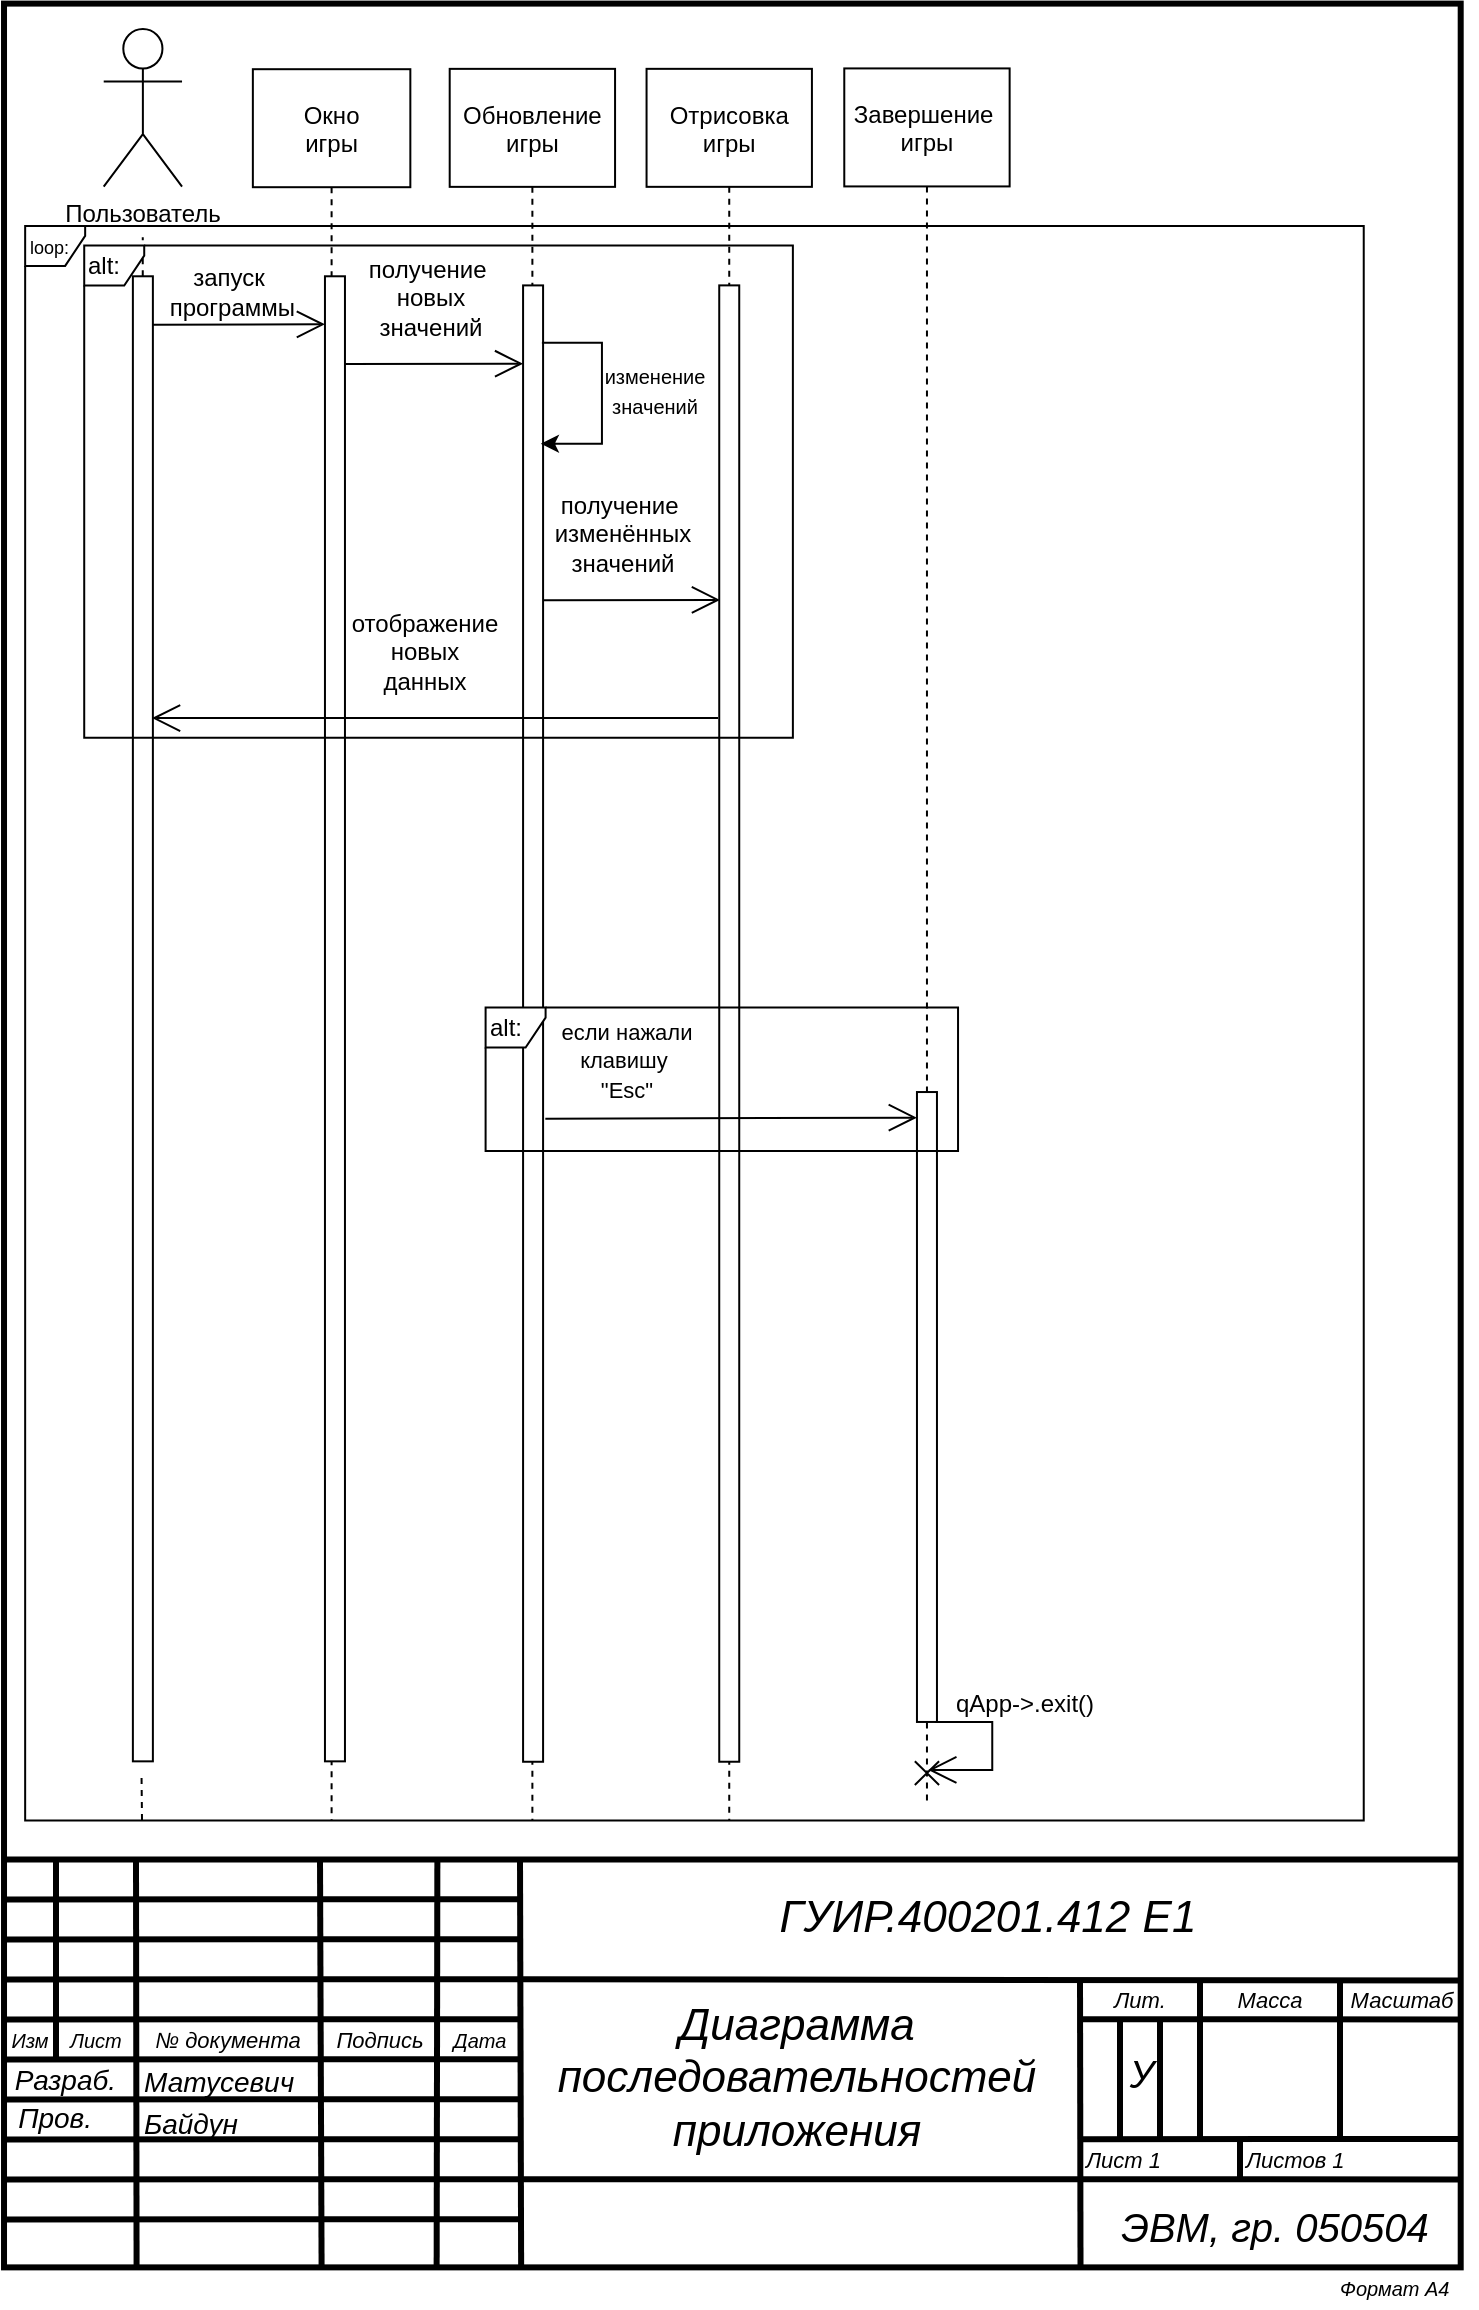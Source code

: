 <mxfile version="15.9.6" type="device"><diagram id="En4j6-4jKoVrG36b--Xj" name="Page-2"><mxGraphModel dx="1622" dy="764" grid="1" gridSize="9.842" guides="1" tooltips="1" connect="1" arrows="1" fold="1" page="1" pageScale="1" pageWidth="827" pageHeight="1169" math="0" shadow="0"><root><mxCell id="9OIAy5q9g0EJS28wMBzx-0"/><mxCell id="9OIAy5q9g0EJS28wMBzx-1" parent="9OIAy5q9g0EJS28wMBzx-0"/><mxCell id="9OIAy5q9g0EJS28wMBzx-2" value="" style="rounded=0;whiteSpace=wrap;html=1;strokeWidth=3;fillColor=none;" parent="9OIAy5q9g0EJS28wMBzx-1" vertex="1"><mxGeometry x="78.01" y="16.8" width="728.34" height="1131.89" as="geometry"/></mxCell><mxCell id="9OIAy5q9g0EJS28wMBzx-3" value="&lt;i style=&quot;font-family: &amp;#34;arial&amp;#34; ; font-weight: 400 ; letter-spacing: normal ; text-align: right ; text-indent: 0px ; text-transform: none ; word-spacing: 0px&quot;&gt;&lt;font style=&quot;font-size: 10px&quot;&gt;Формат А4&lt;/font&gt;&lt;/i&gt;" style="text;whiteSpace=wrap;html=1;fontSize=7;fontFamily=Verdana;labelBackgroundColor=none;verticalAlign=middle;" parent="9OIAy5q9g0EJS28wMBzx-1" vertex="1"><mxGeometry x="744.0" y="1148.69" width="59.05" height="19.68" as="geometry"/></mxCell><mxCell id="9OIAy5q9g0EJS28wMBzx-4" style="vsdxID=165;edgeStyle=none;startArrow=none;endArrow=none;startSize=5;endSize=5;strokeWidth=3;strokeColor=#000000;spacingTop=-1;spacingBottom=-1;spacingLeft=-1;spacingRight=-1;verticalAlign=middle;html=1;labelBackgroundColor=#ffffff;rounded=0;" parent="9OIAy5q9g0EJS28wMBzx-1" edge="1"><mxGeometry relative="1" as="geometry"><Array as="points"/><mxPoint x="104.0" y="944.57" as="sourcePoint"/><mxPoint x="104.0" y="1044.57" as="targetPoint"/></mxGeometry></mxCell><mxCell id="9OIAy5q9g0EJS28wMBzx-5" style="vsdxID=163;edgeStyle=none;startArrow=none;endArrow=none;startSize=5;endSize=5;strokeColor=#000000;spacingTop=-1;spacingBottom=-1;spacingLeft=-1;spacingRight=-1;verticalAlign=middle;html=1;labelBackgroundColor=#ffffff;rounded=0;strokeWidth=3;" parent="9OIAy5q9g0EJS28wMBzx-1" edge="1"><mxGeometry relative="1" as="geometry"><mxPoint as="offset"/><Array as="points"/><mxPoint x="78.27" y="1124.69" as="sourcePoint"/><mxPoint x="336" y="1124.57" as="targetPoint"/></mxGeometry></mxCell><mxCell id="9OIAy5q9g0EJS28wMBzx-6" style="vsdxID=162;edgeStyle=none;startArrow=none;endArrow=none;startSize=5;endSize=5;strokeColor=#000000;spacingTop=-1;spacingBottom=-1;spacingLeft=-1;spacingRight=-1;verticalAlign=middle;html=1;labelBackgroundColor=#ffffff;rounded=0;strokeWidth=3;" parent="9OIAy5q9g0EJS28wMBzx-1" edge="1"><mxGeometry relative="1" as="geometry"><mxPoint as="offset"/><Array as="points"/><mxPoint x="78.27" y="1104.69" as="sourcePoint"/><mxPoint x="337.0" y="1104.57" as="targetPoint"/></mxGeometry></mxCell><mxCell id="9OIAy5q9g0EJS28wMBzx-7" style="vsdxID=161;edgeStyle=none;startArrow=none;endArrow=none;startSize=5;endSize=5;strokeColor=#000000;spacingTop=-1;spacingBottom=-1;spacingLeft=-1;spacingRight=-1;verticalAlign=middle;html=1;labelBackgroundColor=#ffffff;rounded=0;strokeWidth=3;" parent="9OIAy5q9g0EJS28wMBzx-1" edge="1"><mxGeometry relative="1" as="geometry"><mxPoint as="offset"/><Array as="points"/><mxPoint x="78.27" y="1084.69" as="sourcePoint"/><mxPoint x="336" y="1084.57" as="targetPoint"/></mxGeometry></mxCell><mxCell id="9OIAy5q9g0EJS28wMBzx-8" style="vsdxID=160;edgeStyle=none;startArrow=none;endArrow=none;startSize=5;endSize=5;strokeColor=#000000;spacingTop=-1;spacingBottom=-1;spacingLeft=-1;spacingRight=-1;verticalAlign=middle;html=1;labelBackgroundColor=#ffffff;rounded=0;strokeWidth=3;" parent="9OIAy5q9g0EJS28wMBzx-1" edge="1"><mxGeometry relative="1" as="geometry"><mxPoint as="offset"/><Array as="points"/><mxPoint x="78.27" y="1064.69" as="sourcePoint"/><mxPoint x="336" y="1064.57" as="targetPoint"/></mxGeometry></mxCell><mxCell id="9OIAy5q9g0EJS28wMBzx-9" style="vsdxID=159;edgeStyle=none;startArrow=none;endArrow=none;startSize=5;endSize=5;strokeWidth=3;strokeColor=#000000;spacingTop=-1;spacingBottom=-1;spacingLeft=-1;spacingRight=-1;verticalAlign=middle;html=1;labelBackgroundColor=#ffffff;rounded=0;" parent="9OIAy5q9g0EJS28wMBzx-1" edge="1"><mxGeometry relative="1" as="geometry"><mxPoint as="offset"/><Array as="points"/><mxPoint x="78.27" y="1044.69" as="sourcePoint"/><mxPoint x="336" y="1044.57" as="targetPoint"/></mxGeometry></mxCell><mxCell id="9OIAy5q9g0EJS28wMBzx-10" style="vsdxID=158;edgeStyle=none;startArrow=none;endArrow=none;startSize=5;endSize=5;strokeWidth=3;strokeColor=#000000;spacingTop=-1;spacingBottom=-1;spacingLeft=-1;spacingRight=-1;verticalAlign=middle;html=1;labelBackgroundColor=#ffffff;rounded=0;" parent="9OIAy5q9g0EJS28wMBzx-1" edge="1"><mxGeometry relative="1" as="geometry"><mxPoint as="offset"/><Array as="points"/><mxPoint x="78.27" y="1024.69" as="sourcePoint"/><mxPoint x="336" y="1024.57" as="targetPoint"/></mxGeometry></mxCell><mxCell id="9OIAy5q9g0EJS28wMBzx-11" style="vsdxID=157;edgeStyle=none;startArrow=none;endArrow=none;startSize=5;endSize=5;strokeColor=#000000;spacingTop=-1;spacingBottom=-1;spacingLeft=-1;spacingRight=-1;verticalAlign=middle;html=1;labelBackgroundColor=#ffffff;rounded=0;strokeWidth=3;" parent="9OIAy5q9g0EJS28wMBzx-1" edge="1"><mxGeometry relative="1" as="geometry"><mxPoint as="offset"/><Array as="points"/><mxPoint x="78.27" y="1004.69" as="sourcePoint"/><mxPoint x="336" y="1004.57" as="targetPoint"/></mxGeometry></mxCell><mxCell id="9OIAy5q9g0EJS28wMBzx-12" style="vsdxID=156;edgeStyle=none;startArrow=none;endArrow=none;startSize=5;endSize=5;strokeColor=#000000;spacingTop=-1;spacingBottom=-1;spacingLeft=-1;spacingRight=-1;verticalAlign=middle;html=1;labelBackgroundColor=#ffffff;rounded=0;strokeWidth=3;" parent="9OIAy5q9g0EJS28wMBzx-1" edge="1"><mxGeometry relative="1" as="geometry"><mxPoint as="offset"/><Array as="points"/><mxPoint x="78.27" y="984.69" as="sourcePoint"/><mxPoint x="336" y="984.57" as="targetPoint"/></mxGeometry></mxCell><mxCell id="9OIAy5q9g0EJS28wMBzx-13" style="vsdxID=155;edgeStyle=none;startArrow=none;endArrow=none;startSize=5;endSize=5;strokeColor=#000000;spacingTop=-1;spacingBottom=-1;spacingLeft=-1;spacingRight=-1;verticalAlign=middle;html=1;labelBackgroundColor=#ffffff;rounded=0;strokeWidth=3;" parent="9OIAy5q9g0EJS28wMBzx-1" edge="1"><mxGeometry relative="1" as="geometry"><mxPoint as="offset"/><Array as="points"/><mxPoint x="78.27" y="964.69" as="sourcePoint"/><mxPoint x="336" y="964.57" as="targetPoint"/></mxGeometry></mxCell><mxCell id="9OIAy5q9g0EJS28wMBzx-14" style="vsdxID=154;edgeStyle=none;startArrow=none;endArrow=none;startSize=5;endSize=5;strokeWidth=3;strokeColor=#000000;spacingTop=-1;spacingBottom=-1;spacingLeft=-1;spacingRight=-1;verticalAlign=middle;html=1;labelBackgroundColor=#ffffff;rounded=0;entryX=0.091;entryY=1;entryDx=0;entryDy=0;entryPerimeter=0;" parent="9OIAy5q9g0EJS28wMBzx-1" target="9OIAy5q9g0EJS28wMBzx-2" edge="1"><mxGeometry relative="1" as="geometry"><Array as="points"/><mxPoint x="144.0" y="944.57" as="sourcePoint"/><mxPoint x="144.27" y="1149.69" as="targetPoint"/></mxGeometry></mxCell><mxCell id="9OIAy5q9g0EJS28wMBzx-15" style="vsdxID=153;edgeStyle=none;startArrow=none;endArrow=none;startSize=5;endSize=5;strokeWidth=3;strokeColor=#000000;spacingTop=-1;spacingBottom=-1;spacingLeft=-1;spacingRight=-1;verticalAlign=middle;html=1;labelBackgroundColor=#ffffff;rounded=0;entryX=0.218;entryY=0.999;entryDx=0;entryDy=0;entryPerimeter=0;" parent="9OIAy5q9g0EJS28wMBzx-1" target="9OIAy5q9g0EJS28wMBzx-2" edge="1"><mxGeometry relative="1" as="geometry"><Array as="points"/><mxPoint x="236" y="944.57" as="sourcePoint"/><mxPoint x="236.27" y="1146.69" as="targetPoint"/></mxGeometry></mxCell><mxCell id="9OIAy5q9g0EJS28wMBzx-16" style="vsdxID=152;edgeStyle=none;startArrow=none;endArrow=none;startSize=5;endSize=5;strokeWidth=3;strokeColor=#000000;spacingTop=-1;spacingBottom=-1;spacingLeft=-1;spacingRight=-1;verticalAlign=middle;html=1;labelBackgroundColor=#ffffff;rounded=0;entryX=0.297;entryY=1;entryDx=0;entryDy=0;entryPerimeter=0;" parent="9OIAy5q9g0EJS28wMBzx-1" target="9OIAy5q9g0EJS28wMBzx-2" edge="1"><mxGeometry relative="1" as="geometry"><Array as="points"/><mxPoint x="294.68" y="944.57" as="sourcePoint"/><mxPoint x="294.27" y="1149.69" as="targetPoint"/></mxGeometry></mxCell><mxCell id="9OIAy5q9g0EJS28wMBzx-17" style="vsdxID=151;edgeStyle=none;startArrow=none;endArrow=none;startSize=5;endSize=5;strokeWidth=3;strokeColor=#000000;spacingTop=-1;spacingBottom=-1;spacingLeft=-1;spacingRight=-1;verticalAlign=middle;html=1;labelBackgroundColor=#ffffff;rounded=0;" parent="9OIAy5q9g0EJS28wMBzx-1" edge="1"><mxGeometry relative="1" as="geometry"><Array as="points"/><mxPoint x="746" y="1004.57" as="sourcePoint"/><mxPoint x="746" y="1084.57" as="targetPoint"/></mxGeometry></mxCell><mxCell id="9OIAy5q9g0EJS28wMBzx-18" style="vsdxID=150;edgeStyle=none;startArrow=none;endArrow=none;startSize=5;endSize=5;strokeWidth=3;strokeColor=#000000;spacingTop=-1;spacingBottom=-1;spacingLeft=-1;spacingRight=-1;verticalAlign=middle;html=1;labelBackgroundColor=#ffffff;rounded=0;" parent="9OIAy5q9g0EJS28wMBzx-1" edge="1"><mxGeometry relative="1" as="geometry"><Array as="points"/><mxPoint x="696" y="1084.57" as="sourcePoint"/><mxPoint x="696" y="1104.57" as="targetPoint"/></mxGeometry></mxCell><mxCell id="9OIAy5q9g0EJS28wMBzx-19" style="vsdxID=149;edgeStyle=none;startArrow=none;endArrow=none;startSize=5;endSize=5;strokeColor=#000000;spacingTop=-1;spacingBottom=-1;spacingLeft=-1;spacingRight=-1;verticalAlign=middle;html=1;labelBackgroundColor=#ffffff;rounded=0;strokeWidth=3;" parent="9OIAy5q9g0EJS28wMBzx-1" edge="1"><mxGeometry relative="1" as="geometry"><Array as="points"/><mxPoint x="656" y="1024.57" as="sourcePoint"/><mxPoint x="656" y="1084.57" as="targetPoint"/></mxGeometry></mxCell><mxCell id="9OIAy5q9g0EJS28wMBzx-20" style="vsdxID=148;edgeStyle=none;startArrow=none;endArrow=none;startSize=5;endSize=5;strokeColor=#000000;spacingTop=-1;spacingBottom=-1;spacingLeft=-1;spacingRight=-1;verticalAlign=middle;html=1;labelBackgroundColor=#ffffff;rounded=0;strokeWidth=3;" parent="9OIAy5q9g0EJS28wMBzx-1" edge="1"><mxGeometry relative="1" as="geometry"><Array as="points"/><mxPoint x="636" y="1024.57" as="sourcePoint"/><mxPoint x="636" y="1084.57" as="targetPoint"/></mxGeometry></mxCell><mxCell id="9OIAy5q9g0EJS28wMBzx-21" style="vsdxID=147;edgeStyle=none;startArrow=none;endArrow=none;startSize=5;endSize=5;strokeWidth=3;strokeColor=#000000;spacingTop=-1;spacingBottom=-1;spacingLeft=-1;spacingRight=-1;verticalAlign=middle;html=1;labelBackgroundColor=#ffffff;rounded=0;" parent="9OIAy5q9g0EJS28wMBzx-1" edge="1"><mxGeometry relative="1" as="geometry"><Array as="points"/><mxPoint x="676" y="1004.57" as="sourcePoint"/><mxPoint x="676" y="1084.57" as="targetPoint"/></mxGeometry></mxCell><mxCell id="9OIAy5q9g0EJS28wMBzx-22" style="vsdxID=146;edgeStyle=none;startArrow=none;endArrow=none;startSize=5;endSize=5;strokeWidth=3;strokeColor=#000000;spacingTop=-1;spacingBottom=-1;spacingLeft=-1;spacingRight=-1;verticalAlign=middle;html=1;labelBackgroundColor=#ffffff;rounded=0;entryX=0.929;entryY=-0.131;entryDx=0;entryDy=0;entryPerimeter=0;" parent="9OIAy5q9g0EJS28wMBzx-1" target="9OIAy5q9g0EJS28wMBzx-37" edge="1"><mxGeometry relative="1" as="geometry"><mxPoint as="offset"/><Array as="points"/><mxPoint x="616" y="1084.57" as="sourcePoint"/><mxPoint x="816.0" y="1084.57" as="targetPoint"/></mxGeometry></mxCell><mxCell id="9OIAy5q9g0EJS28wMBzx-23" style="vsdxID=145;edgeStyle=none;startArrow=none;endArrow=none;startSize=5;endSize=5;strokeWidth=3;strokeColor=#000000;spacingTop=-1;spacingBottom=-1;spacingLeft=-1;spacingRight=-1;verticalAlign=middle;html=1;labelBackgroundColor=#ffffff;rounded=0;" parent="9OIAy5q9g0EJS28wMBzx-1" edge="1"><mxGeometry relative="1" as="geometry"><mxPoint as="offset"/><Array as="points"/><mxPoint x="616" y="1024.57" as="sourcePoint"/><mxPoint x="806.27" y="1024.69" as="targetPoint"/></mxGeometry></mxCell><mxCell id="9OIAy5q9g0EJS28wMBzx-24" style="vsdxID=144;edgeStyle=none;startArrow=none;endArrow=none;startSize=5;endSize=5;strokeWidth=3;strokeColor=#000000;spacingTop=-1;spacingBottom=-1;spacingLeft=-1;spacingRight=-1;verticalAlign=middle;html=1;labelBackgroundColor=#ffffff;rounded=0;entryX=0.739;entryY=0.999;entryDx=0;entryDy=0;entryPerimeter=0;" parent="9OIAy5q9g0EJS28wMBzx-1" target="9OIAy5q9g0EJS28wMBzx-2" edge="1"><mxGeometry relative="1" as="geometry"><Array as="points"/><mxPoint x="616" y="1004.57" as="sourcePoint"/><mxPoint x="616.27" y="1149.69" as="targetPoint"/></mxGeometry></mxCell><mxCell id="9OIAy5q9g0EJS28wMBzx-25" style="vsdxID=143;edgeStyle=none;startArrow=none;endArrow=none;startSize=5;endSize=5;strokeWidth=3;strokeColor=#000000;spacingTop=-1;spacingBottom=-1;spacingLeft=-1;spacingRight=-1;verticalAlign=middle;html=1;labelBackgroundColor=#ffffff;rounded=0;" parent="9OIAy5q9g0EJS28wMBzx-1" edge="1"><mxGeometry relative="1" as="geometry"><Array as="points"/><mxPoint x="806.27" y="1104.69" as="sourcePoint"/><mxPoint x="337.0" y="1104.57" as="targetPoint"/></mxGeometry></mxCell><mxCell id="9OIAy5q9g0EJS28wMBzx-26" style="vsdxID=142;edgeStyle=none;startArrow=none;endArrow=none;startSize=5;endSize=5;strokeWidth=3;strokeColor=#000000;spacingTop=-1;spacingBottom=-1;spacingLeft=-1;spacingRight=-1;verticalAlign=middle;html=1;labelBackgroundColor=#ffffff;rounded=0;entryX=0.355;entryY=1;entryDx=0;entryDy=0;entryPerimeter=0;" parent="9OIAy5q9g0EJS28wMBzx-1" target="9OIAy5q9g0EJS28wMBzx-2" edge="1"><mxGeometry relative="1" as="geometry"><Array as="points"/><mxPoint x="336" y="944.57" as="sourcePoint"/><mxPoint x="336.27" y="1149.69" as="targetPoint"/></mxGeometry></mxCell><mxCell id="9OIAy5q9g0EJS28wMBzx-27" style="vsdxID=141;edgeStyle=none;startArrow=none;endArrow=none;startSize=5;endSize=5;strokeWidth=3;strokeColor=#000000;spacingTop=-1;spacingBottom=-1;spacingLeft=-1;spacingRight=-1;verticalAlign=middle;html=1;labelBackgroundColor=#ffffff;rounded=0;exitX=0.998;exitY=1.028;exitDx=0;exitDy=0;exitPerimeter=0;" parent="9OIAy5q9g0EJS28wMBzx-1" source="9OIAy5q9g0EJS28wMBzx-45" edge="1"><mxGeometry relative="1" as="geometry"><Array as="points"/><mxPoint x="816.0" y="1004.57" as="sourcePoint"/><mxPoint x="336" y="1004.57" as="targetPoint"/></mxGeometry></mxCell><mxCell id="9OIAy5q9g0EJS28wMBzx-28" value="&lt;font style=&quot;font-family: &amp;#34;arial&amp;#34; ; color: rgb(0 , 0 , 0) ; direction: ltr ; letter-spacing: 0px ; line-height: 120% ; opacity: 1&quot;&gt;&lt;i&gt;&lt;font style=&quot;font-size: 10px&quot;&gt;Изм&lt;/font&gt;&lt;br&gt;&lt;/i&gt;&lt;/font&gt;" style="verticalAlign=middle;align=center;vsdxID=166;fillColor=none;gradientColor=none;shape=stencil(nZBLDoAgDERP0z3SIyjew0SURgSD+Lu9kMZoXLhwN9O+tukAlrNpJg1SzDH4QW/URgNYgZTkjA4UkwJUgGXng+6DX1zLfmoymdXo17xh5zmRJ6Q42BWCfc2oJfdAr+Yv+AP9Cb7OJ3H/2JG1HNGz/84klThPVCc=);strokeColor=none;strokeWidth=3;spacingTop=-1;spacingBottom=-1;spacingLeft=-1;spacingRight=-1;labelBackgroundColor=none;rounded=0;html=1;whiteSpace=wrap;" parent="9OIAy5q9g0EJS28wMBzx-1" vertex="1"><mxGeometry x="77" y="1026.57" width="28" height="16" as="geometry"/></mxCell><mxCell id="9OIAy5q9g0EJS28wMBzx-29" value="&lt;font style=&quot;font-family: &amp;#34;arial&amp;#34; ; color: rgb(0 , 0 , 0) ; direction: ltr ; letter-spacing: 0px ; line-height: 120% ; opacity: 1&quot;&gt;&lt;i&gt;&lt;font style=&quot;font-size: 10px&quot;&gt;Лист&lt;/font&gt;&lt;br&gt;&lt;/i&gt;&lt;/font&gt;" style="verticalAlign=middle;align=center;vsdxID=167;fillColor=none;gradientColor=none;shape=stencil(nZBLDoAgDERP0z3SIyjew0SURgSD+Lu9kMZoXLhwN9O+tukAlrNpJg1SzDH4QW/URgNYgZTkjA4UkwJUgGXng+6DX1zLfmoymdXo17xh5zmRJ6Q42BWCfc2oJfdAr+Yv+AP9Cb7OJ3H/2JG1HNGz/84klThPVCc=);strokeColor=none;strokeWidth=3;spacingTop=-1;spacingBottom=-1;spacingLeft=-1;spacingRight=-1;labelBackgroundColor=none;rounded=0;html=1;whiteSpace=wrap;" parent="9OIAy5q9g0EJS28wMBzx-1" vertex="1"><mxGeometry x="106" y="1026.57" width="36" height="16" as="geometry"/></mxCell><mxCell id="9OIAy5q9g0EJS28wMBzx-30" value="&lt;font style=&quot;font-size:11px;font-family:Arial;color:#000000;direction:ltr;letter-spacing:0px;line-height:120%;opacity:1&quot;&gt;&lt;i&gt;№ документа&lt;br/&gt;&lt;/i&gt;&lt;/font&gt;" style="verticalAlign=middle;align=center;vsdxID=168;fillColor=none;gradientColor=none;shape=stencil(nZBLDoAgDERP0z3SIyjew0SURgSD+Lu9kMZoXLhwN9O+tukAlrNpJg1SzDH4QW/URgNYgZTkjA4UkwJUgGXng+6DX1zLfmoymdXo17xh5zmRJ6Q42BWCfc2oJfdAr+Yv+AP9Cb7OJ3H/2JG1HNGz/84klThPVCc=);strokeColor=none;strokeWidth=3;spacingTop=-1;spacingBottom=-1;spacingLeft=-1;spacingRight=-1;labelBackgroundColor=none;rounded=0;html=1;whiteSpace=wrap;" parent="9OIAy5q9g0EJS28wMBzx-1" vertex="1"><mxGeometry x="146.0" y="1026.57" width="88" height="16" as="geometry"/></mxCell><mxCell id="9OIAy5q9g0EJS28wMBzx-31" value="&lt;font style=&quot;font-size:11px;font-family:Arial;color:#000000;direction:ltr;letter-spacing:0px;line-height:120%;opacity:1&quot;&gt;&lt;i&gt;Подпись&lt;br/&gt;&lt;/i&gt;&lt;/font&gt;" style="verticalAlign=middle;align=center;vsdxID=169;fillColor=none;gradientColor=none;shape=stencil(nZBLDoAgDERP0z3SIyjew0SURgSD+Lu9kMZoXLhwN9O+tukAlrNpJg1SzDH4QW/URgNYgZTkjA4UkwJUgGXng+6DX1zLfmoymdXo17xh5zmRJ6Q42BWCfc2oJfdAr+Yv+AP9Cb7OJ3H/2JG1HNGz/84klThPVCc=);strokeColor=none;strokeWidth=3;spacingTop=-1;spacingBottom=-1;spacingLeft=-1;spacingRight=-1;labelBackgroundColor=none;rounded=0;html=1;whiteSpace=wrap;" parent="9OIAy5q9g0EJS28wMBzx-1" vertex="1"><mxGeometry x="238.0" y="1026.57" width="56" height="16" as="geometry"/></mxCell><mxCell id="9OIAy5q9g0EJS28wMBzx-32" value="&lt;font style=&quot;font-family: &amp;#34;arial&amp;#34; ; color: rgb(0 , 0 , 0) ; direction: ltr ; letter-spacing: 0px ; line-height: 120% ; opacity: 1&quot;&gt;&lt;i&gt;&lt;font style=&quot;font-size: 10px&quot;&gt;Дата&lt;/font&gt;&lt;br&gt;&lt;/i&gt;&lt;/font&gt;" style="verticalAlign=middle;align=center;vsdxID=170;fillColor=none;gradientColor=none;shape=stencil(nZBLDoAgDERP0z3SIyjew0SURgSD+Lu9kMZoXLhwN9O+tukAlrNpJg1SzDH4QW/URgNYgZTkjA4UkwJUgGXng+6DX1zLfmoymdXo17xh5zmRJ6Q42BWCfc2oJfdAr+Yv+AP9Cb7OJ3H/2JG1HNGz/84klThPVCc=);strokeColor=none;strokeWidth=3;spacingTop=-1;spacingBottom=-1;spacingLeft=-1;spacingRight=-1;labelBackgroundColor=none;rounded=0;html=1;whiteSpace=wrap;" parent="9OIAy5q9g0EJS28wMBzx-1" vertex="1"><mxGeometry x="298.0" y="1026.57" width="36" height="16" as="geometry"/></mxCell><mxCell id="9OIAy5q9g0EJS28wMBzx-33" value="&lt;p style=&quot;align:center;margin-left:0;margin-right:0;margin-top:0px;margin-bottom:0px;text-indent:0;valign:middle;direction:ltr;&quot;&gt;&lt;font style=&quot;font-size:11px;font-family:Arial;color:#000000;direction:ltr;letter-spacing:0px;line-height:120%;opacity:1&quot;&gt;&lt;i&gt;Лит&lt;/i&gt;&lt;/font&gt;&lt;font style=&quot;font-size:11px;font-family:Arial;color:#000000;direction:ltr;letter-spacing:0px;line-height:120%;opacity:1&quot;&gt;&lt;i&gt;.&lt;br/&gt;&lt;/i&gt;&lt;/font&gt;&lt;/p&gt;" style="verticalAlign=middle;align=center;vsdxID=171;fillColor=none;gradientColor=none;shape=stencil(nZBLDoAgDERP0z3SIyjew0SURgSD+Lu9kMZoXLhwN9O+tukAlrNpJg1SzDH4QW/URgNYgZTkjA4UkwJUgGXng+6DX1zLfmoymdXo17xh5zmRJ6Q42BWCfc2oJfdAr+Yv+AP9Cb7OJ3H/2JG1HNGz/84klThPVCc=);strokeColor=none;strokeWidth=3;spacingTop=-1;spacingBottom=-1;spacingLeft=-1;spacingRight=-1;labelBackgroundColor=none;rounded=0;html=1;whiteSpace=wrap;" parent="9OIAy5q9g0EJS28wMBzx-1" vertex="1"><mxGeometry x="618.0" y="1006.57" width="56" height="16" as="geometry"/></mxCell><mxCell id="9OIAy5q9g0EJS28wMBzx-34" value="&lt;font style=&quot;font-size:11px;font-family:Arial;color:#000000;direction:ltr;letter-spacing:0px;line-height:120%;opacity:1&quot;&gt;&lt;i&gt;Масса&lt;br/&gt;&lt;/i&gt;&lt;/font&gt;" style="verticalAlign=middle;align=center;vsdxID=172;fillColor=none;gradientColor=none;shape=stencil(nZBLDoAgDERP0z3SIyjew0SURgSD+Lu9kMZoXLhwN9O+tukAlrNpJg1SzDH4QW/URgNYgZTkjA4UkwJUgGXng+6DX1zLfmoymdXo17xh5zmRJ6Q42BWCfc2oJfdAr+Yv+AP9Cb7OJ3H/2JG1HNGz/84klThPVCc=);strokeColor=none;strokeWidth=3;spacingTop=-1;spacingBottom=-1;spacingLeft=-1;spacingRight=-1;labelBackgroundColor=none;rounded=0;html=1;whiteSpace=wrap;" parent="9OIAy5q9g0EJS28wMBzx-1" vertex="1"><mxGeometry x="678.0" y="1006.57" width="66" height="16" as="geometry"/></mxCell><mxCell id="9OIAy5q9g0EJS28wMBzx-35" value="&lt;font style=&quot;font-size:11px;font-family:Arial;color:#000000;direction:ltr;letter-spacing:0px;line-height:120%;opacity:1&quot;&gt;&lt;i&gt;Масштаб&lt;br/&gt;&lt;/i&gt;&lt;/font&gt;" style="verticalAlign=middle;align=center;vsdxID=173;fillColor=none;gradientColor=none;shape=stencil(nZBLDoAgDERP0z3SIyjew0SURgSD+Lu9kMZoXLhwN9O+tukAlrNpJg1SzDH4QW/URgNYgZTkjA4UkwJUgGXng+6DX1zLfmoymdXo17xh5zmRJ6Q42BWCfc2oJfdAr+Yv+AP9Cb7OJ3H/2JG1HNGz/84klThPVCc=);strokeColor=none;strokeWidth=3;spacingTop=-1;spacingBottom=-1;spacingLeft=-1;spacingRight=-1;labelBackgroundColor=none;rounded=0;html=1;whiteSpace=wrap;" parent="9OIAy5q9g0EJS28wMBzx-1" vertex="1"><mxGeometry x="748.0" y="1006.57" width="58.35" height="16" as="geometry"/></mxCell><mxCell id="9OIAy5q9g0EJS28wMBzx-36" value="&lt;p style=&quot;margin-left: 0 ; margin-right: 0 ; margin-top: 0px ; margin-bottom: 0px ; text-indent: 0 ; direction: ltr&quot;&gt;&lt;font style=&quot;font-size: 11px ; font-family: &amp;#34;arial&amp;#34; ; color: #000000 ; direction: ltr ; letter-spacing: 0px ; line-height: 120% ; opacity: 1&quot;&gt;&lt;i&gt;Лист 1&lt;/i&gt;&lt;/font&gt;&lt;font style=&quot;font-size: 11px ; font-family: &amp;#34;arial&amp;#34; ; color: #000000 ; direction: ltr ; letter-spacing: 0px ; line-height: 120% ; opacity: 1&quot;&gt;&lt;i&gt;&amp;nbsp;&lt;br&gt;&lt;/i&gt;&lt;/font&gt;&lt;/p&gt;" style="verticalAlign=middle;align=left;vsdxID=174;fillColor=none;gradientColor=none;shape=stencil(nZBLDoAgDERP0z3SIyjew0SURgSD+Lu9kMZoXLhwN9O+tukAlrNpJg1SzDH4QW/URgNYgZTkjA4UkwJUgGXng+6DX1zLfmoymdXo17xh5zmRJ6Q42BWCfc2oJfdAr+Yv+AP9Cb7OJ3H/2JG1HNGz/84klThPVCc=);strokeColor=none;strokeWidth=3;spacingTop=-1;spacingBottom=-1;spacingLeft=-1;spacingRight=-1;labelBackgroundColor=none;rounded=0;html=1;whiteSpace=wrap;" parent="9OIAy5q9g0EJS28wMBzx-1" vertex="1"><mxGeometry x="618.0" y="1086.57" width="132.8" height="16" as="geometry"/></mxCell><mxCell id="9OIAy5q9g0EJS28wMBzx-37" value="&lt;p style=&quot;align:left;margin-left:0;margin-right:0;margin-top:0px;margin-bottom:0px;text-indent:0;valign:middle;direction:ltr;&quot;&gt;&lt;font style=&quot;font-size:11px;font-family:Arial;color:#000000;direction:ltr;letter-spacing:0px;line-height:120%;opacity:1&quot;&gt;&lt;i&gt;Листов             1&lt;/i&gt;&lt;/font&gt;&lt;font style=&quot;font-size:11px;font-family:Arial;color:#000000;direction:ltr;letter-spacing:0px;line-height:120%;opacity:1&quot;&gt;&lt;i&gt;&lt;br/&gt;&lt;/i&gt;&lt;/font&gt;&lt;/p&gt;" style="verticalAlign=middle;align=left;vsdxID=175;fillColor=none;gradientColor=none;shape=stencil(nZBLDoAgDERP0z3SIyjew0SURgSD+Lu9kMZoXLhwN9O+tukAlrNpJg1SzDH4QW/URgNYgZTkjA4UkwJUgGXng+6DX1zLfmoymdXo17xh5zmRJ6Q42BWCfc2oJfdAr+Yv+AP9Cb7OJ3H/2JG1HNGz/84klThPVCc=);strokeColor=none;strokeWidth=3;spacingTop=-1;spacingBottom=-1;spacingLeft=-1;spacingRight=-1;labelBackgroundColor=none;rounded=0;html=1;whiteSpace=wrap;" parent="9OIAy5q9g0EJS28wMBzx-1" vertex="1"><mxGeometry x="698.0" y="1086.57" width="116" height="16" as="geometry"/></mxCell><mxCell id="9OIAy5q9g0EJS28wMBzx-38" value="&lt;p style=&quot;margin-left: 0 ; margin-right: 0 ; margin-top: 0px ; margin-bottom: 0px ; text-indent: 0 ; direction: ltr&quot;&gt;&lt;font face=&quot;arial&quot;&gt;&lt;span style=&quot;font-size: 14px&quot;&gt;&lt;i&gt;Матусевич&lt;/i&gt;&lt;/span&gt;&lt;/font&gt;&lt;/p&gt;" style="verticalAlign=middle;align=left;vsdxID=176;fillColor=none;gradientColor=none;shape=stencil(nZBLDoAgDERP0z3SIyjew0SURgSD+Lu9kMZoXLhwN9O+tukAlrNpJg1SzDH4QW/URgNYgZTkjA4UkwJUgGXng+6DX1zLfmoymdXo17xh5zmRJ6Q42BWCfc2oJfdAr+Yv+AP9Cb7OJ3H/2JG1HNGz/84klThPVCc=);strokeColor=none;strokeWidth=3;spacingTop=-1;spacingBottom=-1;spacingLeft=-1;spacingRight=-1;labelBackgroundColor=none;rounded=0;html=1;whiteSpace=wrap;" parent="9OIAy5q9g0EJS28wMBzx-1" vertex="1"><mxGeometry x="147.0" y="1043.57" width="88" height="24" as="geometry"/></mxCell><mxCell id="9OIAy5q9g0EJS28wMBzx-39" value="&lt;p style=&quot;align:right;margin-left:0;margin-right:0;margin-top:0px;margin-bottom:0px;text-indent:0;valign:middle;direction:ltr;&quot;&gt;&lt;font style=&quot;font-size:14px;font-family:Arial;color:#000000;direction:ltr;letter-spacing:0px;line-height:120%;opacity:1&quot;&gt;&lt;i&gt;Пров.&lt;br/&gt;&lt;/i&gt;&lt;/font&gt;&lt;/p&gt;" style="verticalAlign=middle;align=right;vsdxID=177;fillColor=none;gradientColor=none;shape=stencil(nZBLDoAgDERP0z3SIyjew0SURgSD+Lu9kMZoXLhwN9O+tukAlrNpJg1SzDH4QW/URgNYgZTkjA4UkwJUgGXng+6DX1zLfmoymdXo17xh5zmRJ6Q42BWCfc2oJfdAr+Yv+AP9Cb7OJ3H/2JG1HNGz/84klThPVCc=);strokeColor=none;strokeWidth=3;spacingTop=-1;spacingBottom=-1;spacingLeft=-1;spacingRight=-1;labelBackgroundColor=none;rounded=0;html=1;whiteSpace=wrap;" parent="9OIAy5q9g0EJS28wMBzx-1" vertex="1"><mxGeometry x="77" y="1062.68" width="46" height="23" as="geometry"/></mxCell><mxCell id="9OIAy5q9g0EJS28wMBzx-40" value="&lt;p style=&quot;margin-left: 0 ; margin-right: 0 ; margin-top: 0px ; margin-bottom: 0px ; text-indent: 0 ; direction: ltr&quot;&gt;&lt;font style=&quot;font-family: &amp;#34;arial&amp;#34; ; color: rgb(0 , 0 , 0) ; direction: ltr ; letter-spacing: 0px ; line-height: 120% ; opacity: 1&quot;&gt;&lt;i&gt;&lt;font style=&quot;font-size: 14px&quot;&gt;Разраб.&lt;/font&gt;&lt;br&gt;&lt;/i&gt;&lt;/font&gt;&lt;/p&gt;" style="verticalAlign=middle;align=right;vsdxID=178;fillColor=none;gradientColor=none;shape=stencil(nZBLDoAgDERP0z3SIyjew0SURgSD+Lu9kMZoXLhwN9O+tukAlrNpJg1SzDH4QW/URgNYgZTkjA4UkwJUgGXng+6DX1zLfmoymdXo17xh5zmRJ6Q42BWCfc2oJfdAr+Yv+AP9Cb7OJ3H/2JG1HNGz/84klThPVCc=);strokeColor=none;strokeWidth=3;spacingTop=-1;spacingBottom=-1;spacingLeft=-1;spacingRight=-1;labelBackgroundColor=none;rounded=0;html=1;whiteSpace=wrap;" parent="9OIAy5q9g0EJS28wMBzx-1" vertex="1"><mxGeometry x="78.0" y="1046.57" width="57.05" height="17" as="geometry"/></mxCell><mxCell id="9OIAy5q9g0EJS28wMBzx-41" value="&lt;p style=&quot;margin-left: 0 ; margin-right: 0 ; margin-top: 0px ; margin-bottom: 0px ; text-indent: 0 ; direction: ltr&quot;&gt;&lt;font style=&quot;font-family: &amp;#34;arial&amp;#34; ; color: rgb(0 , 0 , 0) ; direction: ltr ; letter-spacing: 0px ; line-height: 120% ; opacity: 1&quot;&gt;&lt;i&gt;&lt;font style=&quot;font-size: 14px&quot;&gt;Байдун&lt;/font&gt;&lt;br&gt;&lt;/i&gt;&lt;/font&gt;&lt;/p&gt;" style="verticalAlign=middle;align=left;vsdxID=179;fillColor=none;gradientColor=none;shape=stencil(nZBLDoAgDERP0z3SIyjew0SURgSD+Lu9kMZoXLhwN9O+tukAlrNpJg1SzDH4QW/URgNYgZTkjA4UkwJUgGXng+6DX1zLfmoymdXo17xh5zmRJ6Q42BWCfc2oJfdAr+Yv+AP9Cb7OJ3H/2JG1HNGz/84klThPVCc=);strokeColor=none;strokeWidth=3;spacingTop=-1;spacingBottom=-1;spacingLeft=-1;spacingRight=-1;labelBackgroundColor=none;rounded=0;html=1;whiteSpace=wrap;" parent="9OIAy5q9g0EJS28wMBzx-1" vertex="1"><mxGeometry x="147.0" y="1066.57" width="64" height="20" as="geometry"/></mxCell><mxCell id="9OIAy5q9g0EJS28wMBzx-42" value="&lt;p style=&quot;margin-left: 0 ; margin-right: 0 ; margin-top: 0px ; margin-bottom: 0px ; text-indent: 0 ; direction: ltr&quot;&gt;&lt;font style=&quot;font-family: &amp;#34;arial&amp;#34; ; color: rgb(0 , 0 , 0) ; direction: ltr ; letter-spacing: 0px ; line-height: 120% ; opacity: 1&quot; size=&quot;1&quot;&gt;&lt;i style=&quot;font-size: 20px&quot;&gt;ЭВМ, гр. 050504&lt;/i&gt;&lt;/font&gt;&lt;font style=&quot;font-size: 19px ; font-family: &amp;#34;arial&amp;#34; ; color: #000000 ; direction: ltr ; letter-spacing: 0px ; line-height: 120% ; opacity: 1&quot;&gt;&lt;i&gt;&lt;br&gt;&lt;/i&gt;&lt;/font&gt;&lt;/p&gt;" style="verticalAlign=middle;align=center;vsdxID=180;fillColor=none;gradientColor=none;shape=stencil(nZBLDoAgDERP0z3SIyjew0SURgSD+Lu9kMZoXLhwN9O+tukAlrNpJg1SzDH4QW/URgNYgZTkjA4UkwJUgGXng+6DX1zLfmoymdXo17xh5zmRJ6Q42BWCfc2oJfdAr+Yv+AP9Cb7OJ3H/2JG1HNGz/84klThPVCc=);strokeColor=none;strokeWidth=3;spacingTop=-1;spacingBottom=-1;spacingLeft=-1;spacingRight=-1;labelBackgroundColor=none;rounded=0;html=1;whiteSpace=wrap;" parent="9OIAy5q9g0EJS28wMBzx-1" vertex="1"><mxGeometry x="617.0" y="1121.57" width="193" height="16" as="geometry"/></mxCell><mxCell id="9OIAy5q9g0EJS28wMBzx-43" value="&lt;font style=&quot;font-size:19px;font-family:Arial;color:#000000;direction:ltr;letter-spacing:0px;line-height:120%;opacity:1&quot;&gt;&lt;i&gt;У&lt;br/&gt;&lt;/i&gt;&lt;/font&gt;" style="verticalAlign=middle;align=center;vsdxID=441;fillColor=none;gradientColor=none;shape=stencil(nZBLDoAgDERP0z3SIyjew0SURgSD+Lu9kMZoXLhwN9O+tukAlrNpJg1SzDH4QW/URgNYgZTkjA4UkwJUgGXng+6DX1zLfmoymdXo17xh5zmRJ6Q42BWCfc2oJfdAr+Yv+AP9Cb7OJ3H/2JG1HNGz/84klThPVCc=);strokeColor=none;strokeWidth=3;spacingTop=-1;spacingBottom=-1;spacingLeft=-1;spacingRight=-1;labelBackgroundColor=none;rounded=0;html=1;whiteSpace=wrap;" parent="9OIAy5q9g0EJS28wMBzx-1" vertex="1"><mxGeometry x="637.0" y="1044.57" width="20" height="16" as="geometry"/></mxCell><mxCell id="9OIAy5q9g0EJS28wMBzx-44" value="&lt;font face=&quot;arial&quot;&gt;&lt;span style=&quot;font-size: 22px&quot;&gt;&lt;i&gt;Диаграмма последовательностей приложения&lt;/i&gt;&lt;/span&gt;&lt;/font&gt;" style="text;whiteSpace=wrap;html=1;fontSize=20;fontFamily=Verdana;align=center;labelBackgroundColor=none;verticalAlign=middle;strokeWidth=3;" parent="9OIAy5q9g0EJS28wMBzx-1" vertex="1"><mxGeometry x="337.0" y="1003.62" width="275" height="100" as="geometry"/></mxCell><mxCell id="9OIAy5q9g0EJS28wMBzx-45" value="&lt;i&gt;&lt;font style=&quot;font-size: 22px&quot;&gt;ГУИР.400201.412 Е1&lt;/font&gt;&lt;/i&gt;" style="text;whiteSpace=wrap;align=center;html=1;verticalAlign=middle;" parent="9OIAy5q9g0EJS28wMBzx-1" vertex="1"><mxGeometry x="333.91" y="944.57" width="472.44" height="59.06" as="geometry"/></mxCell><mxCell id="9OIAy5q9g0EJS28wMBzx-46" value="" style="endArrow=none;html=1;strokeWidth=3;" parent="9OIAy5q9g0EJS28wMBzx-1" edge="1"><mxGeometry width="50" height="50" relative="1" as="geometry"><mxPoint x="78.27" y="944.69" as="sourcePoint"/><mxPoint x="806.27" y="944.69" as="targetPoint"/></mxGeometry></mxCell><mxCell id="9OIAy5q9g0EJS28wMBzx-47" value="Завершение &#10;игры" style="shape=umlLifeline;perimeter=lifelinePerimeter;container=1;collapsible=0;recursiveResize=0;rounded=0;shadow=0;strokeWidth=1;size=59;" parent="9OIAy5q9g0EJS28wMBzx-1" vertex="1"><mxGeometry x="498.14" y="49.21" width="82.68" height="866.14" as="geometry"/></mxCell><mxCell id="9OIAy5q9g0EJS28wMBzx-48" value="" style="points=[];perimeter=orthogonalPerimeter;rounded=0;shadow=0;strokeWidth=1;" parent="9OIAy5q9g0EJS28wMBzx-47" vertex="1"><mxGeometry x="36.34" y="511.81" width="10" height="314.96" as="geometry"/></mxCell><mxCell id="9OIAy5q9g0EJS28wMBzx-91" value="" style="shape=umlDestroy;labelBackgroundColor=none;fontSize=12;align=center;" parent="9OIAy5q9g0EJS28wMBzx-47" vertex="1"><mxGeometry x="35.275" y="846.455" width="12.13" height="11.79" as="geometry"/></mxCell><mxCell id="9OIAy5q9g0EJS28wMBzx-53" value="Обновление&#10;игры" style="shape=umlLifeline;perimeter=lifelinePerimeter;container=1;collapsible=0;recursiveResize=0;rounded=0;shadow=0;strokeWidth=1;size=59;" parent="9OIAy5q9g0EJS28wMBzx-1" vertex="1"><mxGeometry x="300.85" y="49.43" width="82.68" height="875.76" as="geometry"/></mxCell><mxCell id="9OIAy5q9g0EJS28wMBzx-54" value="" style="points=[];perimeter=orthogonalPerimeter;rounded=0;shadow=0;strokeWidth=1;" parent="9OIAy5q9g0EJS28wMBzx-53" vertex="1"><mxGeometry x="36.69" y="108.27" width="10" height="738.18" as="geometry"/></mxCell><mxCell id="9OIAy5q9g0EJS28wMBzx-59" value="Пользователь" style="shape=umlActor;verticalLabelPosition=bottom;verticalAlign=top;html=1;outlineConnect=0;" parent="9OIAy5q9g0EJS28wMBzx-1" vertex="1"><mxGeometry x="127.86" y="29.53" width="39.16" height="78.75" as="geometry"/></mxCell><mxCell id="9OIAy5q9g0EJS28wMBzx-60" value="" style="endArrow=none;dashed=1;html=1;" parent="9OIAy5q9g0EJS28wMBzx-1" source="9OIAy5q9g0EJS28wMBzx-62" edge="1"><mxGeometry width="50" height="50" relative="1" as="geometry"><mxPoint x="127.38" y="408.67" as="sourcePoint"/><mxPoint x="147.38" y="133.67" as="targetPoint"/></mxGeometry></mxCell><mxCell id="9OIAy5q9g0EJS28wMBzx-61" value="" style="endArrow=none;dashed=1;html=1;" parent="9OIAy5q9g0EJS28wMBzx-1" edge="1"><mxGeometry width="50" height="50" relative="1" as="geometry"><mxPoint x="147" y="925" as="sourcePoint"/><mxPoint x="146.75" y="901.18" as="targetPoint"/></mxGeometry></mxCell><mxCell id="9OIAy5q9g0EJS28wMBzx-62" value="" style="points=[];perimeter=orthogonalPerimeter;rounded=0;shadow=0;strokeWidth=1;" parent="9OIAy5q9g0EJS28wMBzx-1" vertex="1"><mxGeometry x="142.44" y="153.14" width="10" height="742.53" as="geometry"/></mxCell><mxCell id="9OIAy5q9g0EJS28wMBzx-63" value="Окно&#10;игры" style="shape=umlLifeline;perimeter=lifelinePerimeter;container=1;collapsible=0;recursiveResize=0;rounded=0;shadow=0;strokeWidth=1;size=59;" parent="9OIAy5q9g0EJS28wMBzx-1" vertex="1"><mxGeometry x="202.43" y="49.6" width="78.74" height="875.59" as="geometry"/></mxCell><mxCell id="9OIAy5q9g0EJS28wMBzx-69" value="" style="points=[];perimeter=orthogonalPerimeter;rounded=0;shadow=0;strokeWidth=1;" parent="9OIAy5q9g0EJS28wMBzx-1" vertex="1"><mxGeometry x="238.48" y="153.14" width="10" height="742.53" as="geometry"/></mxCell><mxCell id="9OIAy5q9g0EJS28wMBzx-75" value="Отрисовка&#10;игры" style="shape=umlLifeline;perimeter=lifelinePerimeter;container=1;collapsible=0;recursiveResize=0;rounded=0;shadow=0;strokeWidth=1;size=59;" parent="9OIAy5q9g0EJS28wMBzx-1" vertex="1"><mxGeometry x="399.28" y="49.42" width="82.68" height="875.78" as="geometry"/></mxCell><mxCell id="9OIAy5q9g0EJS28wMBzx-76" value="" style="points=[];perimeter=orthogonalPerimeter;rounded=0;shadow=0;strokeWidth=1;" parent="9OIAy5q9g0EJS28wMBzx-75" vertex="1"><mxGeometry x="36.34" y="108.27" width="10" height="738.18" as="geometry"/></mxCell><mxCell id="9OIAy5q9g0EJS28wMBzx-94" value="" style="endArrow=open;endFill=1;endSize=12;html=1;fontSize=12;verticalAlign=bottom;labelBackgroundColor=none;" parent="9OIAy5q9g0EJS28wMBzx-1" edge="1"><mxGeometry x="0.774" width="160" relative="1" as="geometry"><mxPoint x="435" y="374.01" as="sourcePoint"/><mxPoint x="152" y="374.01" as="targetPoint"/><mxPoint as="offset"/></mxGeometry></mxCell><mxCell id="9OIAy5q9g0EJS28wMBzx-101" value="" style="endArrow=open;endFill=1;endSize=12;html=1;" parent="9OIAy5q9g0EJS28wMBzx-1" edge="1"><mxGeometry width="160" relative="1" as="geometry"><mxPoint x="348.665" y="574.323" as="sourcePoint"/><mxPoint x="534.44" y="573.82" as="targetPoint"/></mxGeometry></mxCell><mxCell id="9OIAy5q9g0EJS28wMBzx-113" value="&lt;span style=&quot;color: rgba(0 , 0 , 0 , 0) ; font-family: monospace ; font-size: 0px&quot;&gt;%3CmxGraphModel%3E%3Croot%3E%3CmxCell%20id%3D%220%22%2F%3E%3CmxCell%20id%3D%221%22%20parent%3D%220%22%2F%3E%3CmxCell%20id%3D%222%22%20value%3D%22window.close()%22%20style%3D%22edgeLabel%3Bhtml%3D1%3Balign%3Dcenter%3BverticalAlign%3Dbottom%3Bresizable%3D0%3Bpoints%3D%5B%5D%3BtextDirection%3Dltr%3BlabelBackgroundColor%3Dnone%3BfontSize%3D12%3B%22%20vertex%3D%221%22%20connectable%3D%220%22%20parent%3D%221%22%3E%3CmxGeometry%20x%3D%222819.74%22%20y%3D%221358.0%22%20as%3D%22geometry%22%2F%3E%3C%2FmxCell%3E%3C%2Froot%3E%3C%2FmxGraphModel%3E&lt;/span&gt;" style="text;html=1;align=center;verticalAlign=middle;resizable=0;points=[];autosize=1;strokeColor=none;fillColor=none;" parent="9OIAy5q9g0EJS28wMBzx-1" vertex="1"><mxGeometry x="753.605" y="423.93" width="39.37" height="19.685" as="geometry"/></mxCell><mxCell id="5DqVyEnjijmCdcqP0kiK-0" value="получение&amp;nbsp;&lt;br&gt;новых&lt;br&gt;значений" style="edgeLabel;html=1;align=center;verticalAlign=bottom;resizable=0;points=[];textDirection=ltr;labelBackgroundColor=none;fontSize=12;" parent="9OIAy5q9g0EJS28wMBzx-1" vertex="1" connectable="0"><mxGeometry x="291.054" y="187.003" as="geometry"/></mxCell><mxCell id="5DqVyEnjijmCdcqP0kiK-1" value="" style="endArrow=open;endFill=1;endSize=12;html=1;jumpSize=6;" parent="9OIAy5q9g0EJS28wMBzx-1" edge="1"><mxGeometry width="160" relative="1" as="geometry"><mxPoint x="248.478" y="196.988" as="sourcePoint"/><mxPoint x="337.57" y="196.843" as="targetPoint"/></mxGeometry></mxCell><mxCell id="5DqVyEnjijmCdcqP0kiK-2" value="получение&amp;nbsp;&lt;br&gt;изменённых&lt;br&gt;значений" style="edgeLabel;html=1;align=center;verticalAlign=bottom;resizable=0;points=[];textDirection=ltr;labelBackgroundColor=none;fontSize=12;" parent="9OIAy5q9g0EJS28wMBzx-1" vertex="1" connectable="0"><mxGeometry x="387.066" y="305.116" as="geometry"/></mxCell><mxCell id="5DqVyEnjijmCdcqP0kiK-3" value="" style="endArrow=open;endFill=1;endSize=12;html=1;jumpSize=6;snapToPoint=0;" parent="9OIAy5q9g0EJS28wMBzx-1" edge="1"><mxGeometry width="160" relative="1" as="geometry"><mxPoint x="347.49" y="315.1" as="sourcePoint"/><mxPoint x="436" y="314.955" as="targetPoint"/></mxGeometry></mxCell><mxCell id="5DqVyEnjijmCdcqP0kiK-7" value="отображение&lt;br&gt;новых&lt;br&gt;данных" style="edgeLabel;html=1;align=center;verticalAlign=bottom;resizable=0;points=[];textDirection=ltr;labelBackgroundColor=none;fontSize=12;" parent="9OIAy5q9g0EJS28wMBzx-1" vertex="1" connectable="0"><mxGeometry x="287.859" y="364.168" as="geometry"/></mxCell><mxCell id="9OIAy5q9g0EJS28wMBzx-114" value="qApp-&amp;gt;.exit()" style="edgeLabel;html=1;align=center;verticalAlign=bottom;resizable=0;points=[];textDirection=ltr;labelBackgroundColor=none;fontSize=12;" parent="9OIAy5q9g0EJS28wMBzx-1" vertex="1" connectable="0"><mxGeometry x="587.355" y="875.975" as="geometry"/></mxCell><mxCell id="5DqVyEnjijmCdcqP0kiK-18" value="&lt;font style=&quot;font-size: 11px&quot;&gt;если нажали&lt;br&gt;клавишу&amp;nbsp;&lt;br&gt;&quot;Esc&quot;&lt;br&gt;&lt;/font&gt;" style="edgeLabel;html=1;align=center;verticalAlign=bottom;resizable=0;points=[];textDirection=ltr;labelBackgroundColor=none;fontSize=12;" parent="9OIAy5q9g0EJS28wMBzx-1" vertex="1" connectable="0"><mxGeometry x="388.831" y="568.571" as="geometry"/></mxCell><mxCell id="qjZTUD_rl2UxdrQCeN4u-12" value="" style="shape=partialRectangle;whiteSpace=wrap;html=1;bottom=1;right=1;left=1;top=0;fillColor=none;routingCenterX=-0.5;rotation=-90;treeMoving=0;comic=0;portConstraintRotation=0;" parent="9OIAy5q9g0EJS28wMBzx-1" vertex="1"><mxGeometry x="337" y="196.85" width="50.42" height="29.52" as="geometry"/></mxCell><mxCell id="qjZTUD_rl2UxdrQCeN4u-13" value="" style="endArrow=classic;html=1;entryX=0;entryY=0;entryDx=0;entryDy=0;exitX=0;exitY=0.25;exitDx=0;exitDy=0;" parent="9OIAy5q9g0EJS28wMBzx-1" edge="1"><mxGeometry width="50" height="50" relative="1" as="geometry"><mxPoint x="353.83" y="236.82" as="sourcePoint"/><mxPoint x="346.45" y="236.82" as="targetPoint"/></mxGeometry></mxCell><mxCell id="qjZTUD_rl2UxdrQCeN4u-14" value="&lt;span style=&quot;font-size: 10px&quot;&gt;изменение&lt;br&gt;значений&lt;br&gt;&lt;/span&gt;" style="edgeLabel;html=1;align=center;verticalAlign=bottom;resizable=0;points=[];textDirection=ltr;labelBackgroundColor=none;fontSize=12;" parent="9OIAy5q9g0EJS28wMBzx-1" vertex="1" connectable="0"><mxGeometry x="402.366" y="226.366" as="geometry"/></mxCell><mxCell id="9OIAy5q9g0EJS28wMBzx-64" value="" style="endArrow=open;endFill=1;endSize=12;html=1;" parent="9OIAy5q9g0EJS28wMBzx-1" edge="1"><mxGeometry width="160" relative="1" as="geometry"><mxPoint x="152.475" y="177.315" as="sourcePoint"/><mxPoint x="238.475" y="177.17" as="targetPoint"/></mxGeometry></mxCell><mxCell id="qjZTUD_rl2UxdrQCeN4u-26" value="запуск&lt;br&gt;&amp;nbsp;программы" style="edgeLabel;html=1;align=center;verticalAlign=bottom;resizable=0;points=[];textDirection=ltr;labelBackgroundColor=none;fontSize=12;" parent="9OIAy5q9g0EJS28wMBzx-1" vertex="1" connectable="0"><mxGeometry x="189.996" y="177.176" as="geometry"/></mxCell><mxCell id="qjZTUD_rl2UxdrQCeN4u-27" value="alt:" style="shape=umlFrame;whiteSpace=wrap;html=1;labelBackgroundColor=none;fontSize=12;align=left;width=30;height=20;" parent="9OIAy5q9g0EJS28wMBzx-1" vertex="1"><mxGeometry x="118.11" y="137.79" width="354.33" height="246.07" as="geometry"/></mxCell><mxCell id="qjZTUD_rl2UxdrQCeN4u-29" value="alt:" style="shape=umlFrame;whiteSpace=wrap;html=1;labelBackgroundColor=none;fontSize=12;align=left;width=30;height=20;" parent="9OIAy5q9g0EJS28wMBzx-1" vertex="1"><mxGeometry x="318.8" y="518.81" width="236.22" height="71.74" as="geometry"/></mxCell><mxCell id="qjZTUD_rl2UxdrQCeN4u-34" value="" style="endArrow=open;endFill=1;endSize=12;html=1;rounded=0;entryX=0.509;entryY=0.929;entryDx=0;entryDy=0;entryPerimeter=0;" parent="9OIAy5q9g0EJS28wMBzx-1" edge="1"><mxGeometry width="160" relative="1" as="geometry"><mxPoint x="543.37" y="875.98" as="sourcePoint"/><mxPoint x="540.13" y="899.98" as="targetPoint"/><Array as="points"><mxPoint x="572.13" y="875.98"/><mxPoint x="572.13" y="899.98"/></Array></mxGeometry></mxCell><mxCell id="RZqjJgF6YVIxJnDuKmhq-2" value="&lt;font style=&quot;font-size: 9px&quot;&gt;loop:&lt;/font&gt;" style="shape=umlFrame;whiteSpace=wrap;html=1;labelBackgroundColor=none;fontSize=12;align=left;width=30;height=20;" parent="9OIAy5q9g0EJS28wMBzx-1" vertex="1"><mxGeometry x="88.58" y="127.95" width="669.29" height="797.24" as="geometry"/></mxCell></root></mxGraphModel></diagram></mxfile>